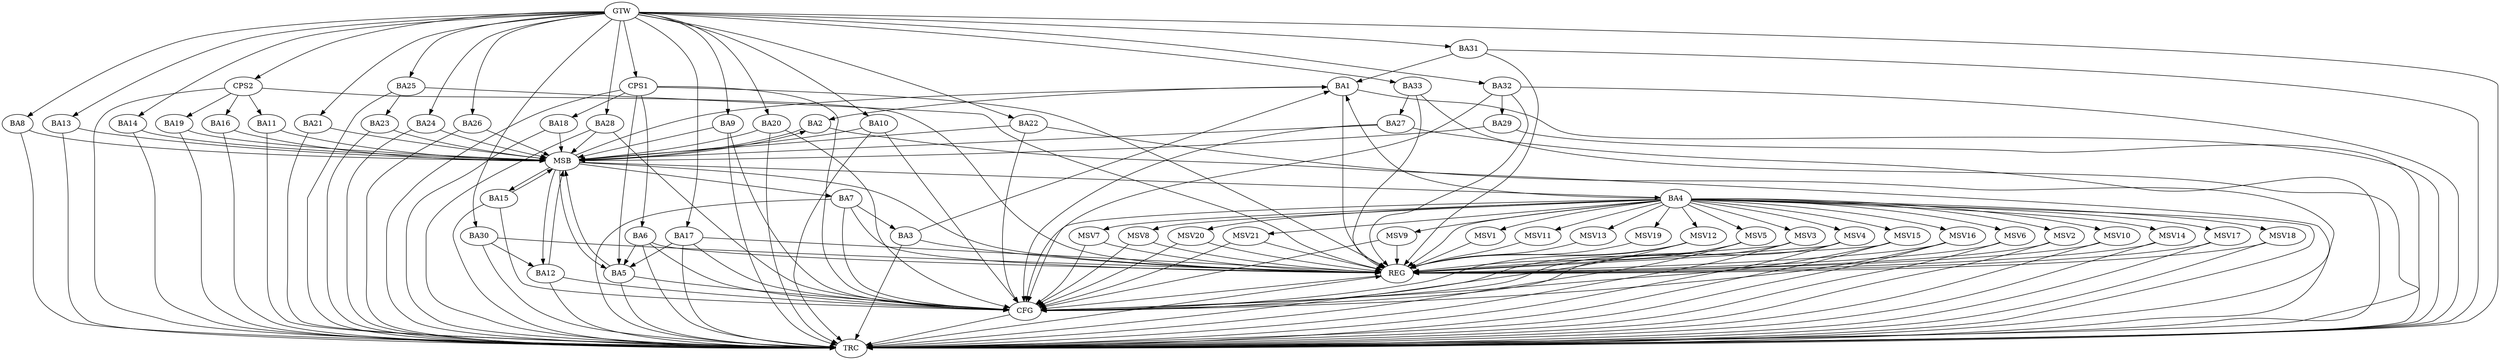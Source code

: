 strict digraph G {
  BA1 [ label="BA1" ];
  BA2 [ label="BA2" ];
  BA3 [ label="BA3" ];
  BA4 [ label="BA4" ];
  BA5 [ label="BA5" ];
  BA6 [ label="BA6" ];
  BA7 [ label="BA7" ];
  BA8 [ label="BA8" ];
  BA9 [ label="BA9" ];
  BA10 [ label="BA10" ];
  BA11 [ label="BA11" ];
  BA12 [ label="BA12" ];
  BA13 [ label="BA13" ];
  BA14 [ label="BA14" ];
  BA15 [ label="BA15" ];
  BA16 [ label="BA16" ];
  BA17 [ label="BA17" ];
  BA18 [ label="BA18" ];
  BA19 [ label="BA19" ];
  BA20 [ label="BA20" ];
  BA21 [ label="BA21" ];
  BA22 [ label="BA22" ];
  BA23 [ label="BA23" ];
  BA24 [ label="BA24" ];
  BA25 [ label="BA25" ];
  BA26 [ label="BA26" ];
  BA27 [ label="BA27" ];
  BA28 [ label="BA28" ];
  BA29 [ label="BA29" ];
  BA30 [ label="BA30" ];
  BA31 [ label="BA31" ];
  BA32 [ label="BA32" ];
  BA33 [ label="BA33" ];
  CPS1 [ label="CPS1" ];
  CPS2 [ label="CPS2" ];
  GTW [ label="GTW" ];
  REG [ label="REG" ];
  MSB [ label="MSB" ];
  CFG [ label="CFG" ];
  TRC [ label="TRC" ];
  MSV1 [ label="MSV1" ];
  MSV2 [ label="MSV2" ];
  MSV3 [ label="MSV3" ];
  MSV4 [ label="MSV4" ];
  MSV5 [ label="MSV5" ];
  MSV6 [ label="MSV6" ];
  MSV7 [ label="MSV7" ];
  MSV8 [ label="MSV8" ];
  MSV9 [ label="MSV9" ];
  MSV10 [ label="MSV10" ];
  MSV11 [ label="MSV11" ];
  MSV12 [ label="MSV12" ];
  MSV13 [ label="MSV13" ];
  MSV14 [ label="MSV14" ];
  MSV15 [ label="MSV15" ];
  MSV16 [ label="MSV16" ];
  MSV17 [ label="MSV17" ];
  MSV18 [ label="MSV18" ];
  MSV19 [ label="MSV19" ];
  MSV20 [ label="MSV20" ];
  MSV21 [ label="MSV21" ];
  BA1 -> BA2;
  BA3 -> BA1;
  BA4 -> BA1;
  BA6 -> BA5;
  BA7 -> BA3;
  BA17 -> BA5;
  BA25 -> BA23;
  BA30 -> BA12;
  BA31 -> BA1;
  BA32 -> BA29;
  BA33 -> BA27;
  CPS1 -> BA6;
  CPS1 -> BA18;
  CPS1 -> BA5;
  CPS2 -> BA11;
  CPS2 -> BA16;
  CPS2 -> BA19;
  GTW -> BA8;
  GTW -> BA9;
  GTW -> BA10;
  GTW -> BA13;
  GTW -> BA14;
  GTW -> BA17;
  GTW -> BA20;
  GTW -> BA21;
  GTW -> BA22;
  GTW -> BA24;
  GTW -> BA25;
  GTW -> BA26;
  GTW -> BA28;
  GTW -> BA30;
  GTW -> BA31;
  GTW -> BA32;
  GTW -> BA33;
  GTW -> CPS1;
  GTW -> CPS2;
  BA1 -> REG;
  BA3 -> REG;
  BA4 -> REG;
  BA6 -> REG;
  BA7 -> REG;
  BA17 -> REG;
  BA25 -> REG;
  BA30 -> REG;
  BA31 -> REG;
  BA32 -> REG;
  BA33 -> REG;
  CPS1 -> REG;
  CPS2 -> REG;
  BA2 -> MSB;
  MSB -> BA1;
  MSB -> REG;
  BA5 -> MSB;
  BA8 -> MSB;
  BA9 -> MSB;
  MSB -> BA4;
  BA10 -> MSB;
  MSB -> BA5;
  BA11 -> MSB;
  MSB -> BA7;
  BA12 -> MSB;
  BA13 -> MSB;
  BA14 -> MSB;
  BA15 -> MSB;
  MSB -> BA2;
  BA16 -> MSB;
  BA18 -> MSB;
  MSB -> BA15;
  BA19 -> MSB;
  BA20 -> MSB;
  BA21 -> MSB;
  MSB -> BA12;
  BA22 -> MSB;
  BA23 -> MSB;
  BA24 -> MSB;
  BA26 -> MSB;
  BA27 -> MSB;
  BA28 -> MSB;
  BA29 -> MSB;
  BA4 -> CFG;
  BA28 -> CFG;
  BA5 -> CFG;
  BA32 -> CFG;
  BA9 -> CFG;
  BA20 -> CFG;
  BA6 -> CFG;
  CPS1 -> CFG;
  BA12 -> CFG;
  BA15 -> CFG;
  BA22 -> CFG;
  BA27 -> CFG;
  BA17 -> CFG;
  BA10 -> CFG;
  BA7 -> CFG;
  REG -> CFG;
  BA1 -> TRC;
  BA2 -> TRC;
  BA3 -> TRC;
  BA4 -> TRC;
  BA5 -> TRC;
  BA6 -> TRC;
  BA7 -> TRC;
  BA8 -> TRC;
  BA9 -> TRC;
  BA10 -> TRC;
  BA11 -> TRC;
  BA12 -> TRC;
  BA13 -> TRC;
  BA14 -> TRC;
  BA15 -> TRC;
  BA16 -> TRC;
  BA17 -> TRC;
  BA18 -> TRC;
  BA19 -> TRC;
  BA20 -> TRC;
  BA21 -> TRC;
  BA22 -> TRC;
  BA23 -> TRC;
  BA24 -> TRC;
  BA25 -> TRC;
  BA26 -> TRC;
  BA27 -> TRC;
  BA28 -> TRC;
  BA29 -> TRC;
  BA30 -> TRC;
  BA31 -> TRC;
  BA32 -> TRC;
  BA33 -> TRC;
  CPS1 -> TRC;
  CPS2 -> TRC;
  GTW -> TRC;
  CFG -> TRC;
  TRC -> REG;
  BA4 -> MSV1;
  BA4 -> MSV2;
  BA4 -> MSV3;
  MSV1 -> REG;
  MSV2 -> REG;
  MSV2 -> TRC;
  MSV3 -> REG;
  MSV3 -> TRC;
  MSV3 -> CFG;
  BA4 -> MSV4;
  MSV4 -> REG;
  MSV4 -> TRC;
  MSV4 -> CFG;
  BA4 -> MSV5;
  MSV5 -> REG;
  MSV5 -> TRC;
  MSV5 -> CFG;
  BA4 -> MSV6;
  BA4 -> MSV7;
  MSV6 -> REG;
  MSV6 -> TRC;
  MSV7 -> REG;
  MSV7 -> CFG;
  BA4 -> MSV8;
  MSV8 -> REG;
  MSV8 -> CFG;
  BA4 -> MSV9;
  BA4 -> MSV10;
  MSV9 -> REG;
  MSV9 -> CFG;
  MSV10 -> REG;
  MSV10 -> TRC;
  BA4 -> MSV11;
  BA4 -> MSV12;
  BA4 -> MSV13;
  MSV11 -> REG;
  MSV12 -> REG;
  MSV12 -> TRC;
  MSV12 -> CFG;
  MSV13 -> REG;
  BA4 -> MSV14;
  MSV14 -> REG;
  MSV14 -> TRC;
  BA4 -> MSV15;
  MSV15 -> REG;
  MSV15 -> TRC;
  MSV15 -> CFG;
  BA4 -> MSV16;
  BA4 -> MSV17;
  BA4 -> MSV18;
  MSV16 -> REG;
  MSV16 -> TRC;
  MSV16 -> CFG;
  MSV17 -> REG;
  MSV17 -> TRC;
  MSV18 -> REG;
  MSV18 -> TRC;
  BA4 -> MSV19;
  MSV19 -> REG;
  BA4 -> MSV20;
  BA4 -> MSV21;
  MSV20 -> REG;
  MSV20 -> CFG;
  MSV21 -> REG;
  MSV21 -> CFG;
}
